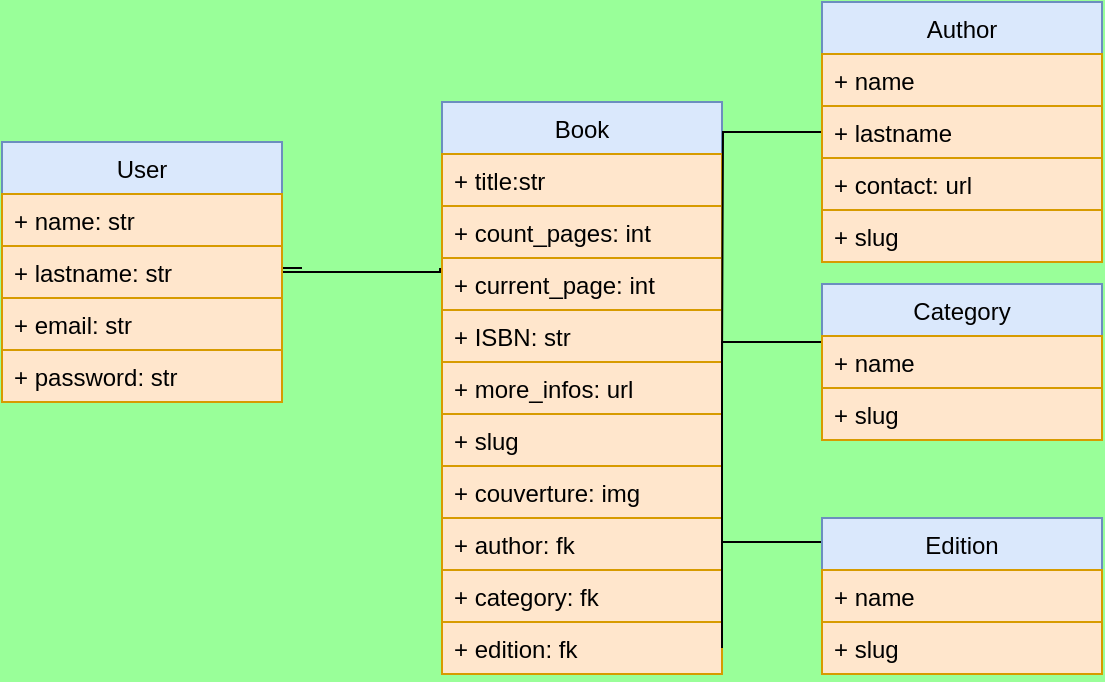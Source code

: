 <mxfile version="17.2.4" type="device"><diagram id="jw75CQpsn83hRO4EYYG2" name="Page-1"><mxGraphModel dx="868" dy="553" grid="1" gridSize="10" guides="1" tooltips="1" connect="1" arrows="1" fold="1" page="1" pageScale="1" pageWidth="827" pageHeight="1169" background="#99FF99" math="0" shadow="0"><root><mxCell id="0"/><mxCell id="1" parent="0"/><mxCell id="h6KIVcUZBPLd6REYuN6b-18" style="edgeStyle=orthogonalEdgeStyle;rounded=0;orthogonalLoop=1;jettySize=auto;html=1;endArrow=none;endFill=0;entryX=-0.007;entryY=0.192;entryDx=0;entryDy=0;entryPerimeter=0;" parent="1" target="-TG6Y20_GTpXQI4OTh_4-6" edge="1"><mxGeometry relative="1" as="geometry"><mxPoint x="330" y="203" as="sourcePoint"/><mxPoint x="390" y="125" as="targetPoint"/><Array as="points"><mxPoint x="320" y="203"/><mxPoint x="320" y="205"/><mxPoint x="399" y="205"/></Array></mxGeometry></mxCell><mxCell id="WjOVuIS_C_xh7FMgEXNU-1" value="User" style="swimlane;fontStyle=0;childLayout=stackLayout;horizontal=1;startSize=26;fillColor=#dae8fc;horizontalStack=0;resizeParent=1;resizeParentMax=0;resizeLast=0;collapsible=1;marginBottom=0;labelBackgroundColor=none;strokeColor=#6c8ebf;" parent="1" vertex="1"><mxGeometry x="180" y="140" width="140" height="130" as="geometry"/></mxCell><mxCell id="WjOVuIS_C_xh7FMgEXNU-2" value="+ name: str" style="text;strokeColor=#d79b00;fillColor=#ffe6cc;align=left;verticalAlign=top;spacingLeft=4;spacingRight=4;overflow=hidden;rotatable=0;points=[[0,0.5],[1,0.5]];portConstraint=eastwest;" parent="WjOVuIS_C_xh7FMgEXNU-1" vertex="1"><mxGeometry y="26" width="140" height="26" as="geometry"/></mxCell><mxCell id="WjOVuIS_C_xh7FMgEXNU-3" value="+ lastname: str" style="text;strokeColor=#d79b00;fillColor=#ffe6cc;align=left;verticalAlign=top;spacingLeft=4;spacingRight=4;overflow=hidden;rotatable=0;points=[[0,0.5],[1,0.5]];portConstraint=eastwest;" parent="WjOVuIS_C_xh7FMgEXNU-1" vertex="1"><mxGeometry y="52" width="140" height="26" as="geometry"/></mxCell><mxCell id="WjOVuIS_C_xh7FMgEXNU-4" value="+ email: str" style="text;strokeColor=#d79b00;fillColor=#ffe6cc;align=left;verticalAlign=top;spacingLeft=4;spacingRight=4;overflow=hidden;rotatable=0;points=[[0,0.5],[1,0.5]];portConstraint=eastwest;" parent="WjOVuIS_C_xh7FMgEXNU-1" vertex="1"><mxGeometry y="78" width="140" height="26" as="geometry"/></mxCell><mxCell id="h6KIVcUZBPLd6REYuN6b-1" value="+ password: str" style="text;strokeColor=#d79b00;fillColor=#ffe6cc;align=left;verticalAlign=top;spacingLeft=4;spacingRight=4;overflow=hidden;rotatable=0;points=[[0,0.5],[1,0.5]];portConstraint=eastwest;" parent="WjOVuIS_C_xh7FMgEXNU-1" vertex="1"><mxGeometry y="104" width="140" height="26" as="geometry"/></mxCell><mxCell id="h6KIVcUZBPLd6REYuN6b-2" value="Book" style="swimlane;fontStyle=0;childLayout=stackLayout;horizontal=1;startSize=26;fillColor=#dae8fc;horizontalStack=0;resizeParent=1;resizeParentMax=0;resizeLast=0;collapsible=1;marginBottom=0;strokeColor=#6c8ebf;" parent="1" vertex="1"><mxGeometry x="400" y="120" width="140" height="286" as="geometry"><mxRectangle x="400" y="160" width="60" height="120" as="alternateBounds"/></mxGeometry></mxCell><mxCell id="h6KIVcUZBPLd6REYuN6b-3" value="+ title:str" style="text;strokeColor=#d79b00;fillColor=#ffe6cc;align=left;verticalAlign=top;spacingLeft=4;spacingRight=4;overflow=hidden;rotatable=0;points=[[0,0.5],[1,0.5]];portConstraint=eastwest;" parent="h6KIVcUZBPLd6REYuN6b-2" vertex="1"><mxGeometry y="26" width="140" height="26" as="geometry"/></mxCell><mxCell id="h6KIVcUZBPLd6REYuN6b-4" value="+ count_pages: int" style="text;strokeColor=#d79b00;fillColor=#ffe6cc;align=left;verticalAlign=top;spacingLeft=4;spacingRight=4;overflow=hidden;rotatable=0;points=[[0,0.5],[1,0.5]];portConstraint=eastwest;" parent="h6KIVcUZBPLd6REYuN6b-2" vertex="1"><mxGeometry y="52" width="140" height="26" as="geometry"/></mxCell><mxCell id="-TG6Y20_GTpXQI4OTh_4-6" value="+ current_page: int" style="text;strokeColor=#d79b00;fillColor=#ffe6cc;align=left;verticalAlign=top;spacingLeft=4;spacingRight=4;overflow=hidden;rotatable=0;points=[[0,0.5],[1,0.5]];portConstraint=eastwest;" vertex="1" parent="h6KIVcUZBPLd6REYuN6b-2"><mxGeometry y="78" width="140" height="26" as="geometry"/></mxCell><mxCell id="-TG6Y20_GTpXQI4OTh_4-5" value="+ ISBN: str" style="text;strokeColor=#d79b00;fillColor=#ffe6cc;align=left;verticalAlign=top;spacingLeft=4;spacingRight=4;overflow=hidden;rotatable=0;points=[[0,0.5],[1,0.5]];portConstraint=eastwest;" vertex="1" parent="h6KIVcUZBPLd6REYuN6b-2"><mxGeometry y="104" width="140" height="26" as="geometry"/></mxCell><mxCell id="-TG6Y20_GTpXQI4OTh_4-7" value="+ more_infos: url" style="text;strokeColor=#d79b00;fillColor=#ffe6cc;align=left;verticalAlign=top;spacingLeft=4;spacingRight=4;overflow=hidden;rotatable=0;points=[[0,0.5],[1,0.5]];portConstraint=eastwest;" vertex="1" parent="h6KIVcUZBPLd6REYuN6b-2"><mxGeometry y="130" width="140" height="26" as="geometry"/></mxCell><mxCell id="h6KIVcUZBPLd6REYuN6b-16" value="+ slug" style="text;strokeColor=#d79b00;fillColor=#ffe6cc;align=left;verticalAlign=top;spacingLeft=4;spacingRight=4;overflow=hidden;rotatable=0;points=[[0,0.5],[1,0.5]];portConstraint=eastwest;" parent="h6KIVcUZBPLd6REYuN6b-2" vertex="1"><mxGeometry y="156" width="140" height="26" as="geometry"/></mxCell><mxCell id="h6KIVcUZBPLd6REYuN6b-17" value="+ couverture: img" style="text;strokeColor=#d79b00;fillColor=#ffe6cc;align=left;verticalAlign=top;spacingLeft=4;spacingRight=4;overflow=hidden;rotatable=0;points=[[0,0.5],[1,0.5]];portConstraint=eastwest;" parent="h6KIVcUZBPLd6REYuN6b-2" vertex="1"><mxGeometry y="182" width="140" height="26" as="geometry"/></mxCell><mxCell id="h6KIVcUZBPLd6REYuN6b-5" value="+ author: fk" style="text;strokeColor=#d79b00;fillColor=#ffe6cc;align=left;verticalAlign=top;spacingLeft=4;spacingRight=4;overflow=hidden;rotatable=0;points=[[0,0.5],[1,0.5]];portConstraint=eastwest;" parent="h6KIVcUZBPLd6REYuN6b-2" vertex="1"><mxGeometry y="208" width="140" height="26" as="geometry"/></mxCell><mxCell id="h6KIVcUZBPLd6REYuN6b-6" value="+ category: fk" style="text;strokeColor=#d79b00;fillColor=#ffe6cc;align=left;verticalAlign=top;spacingLeft=4;spacingRight=4;overflow=hidden;rotatable=0;points=[[0,0.5],[1,0.5]];portConstraint=eastwest;" parent="h6KIVcUZBPLd6REYuN6b-2" vertex="1"><mxGeometry y="234" width="140" height="26" as="geometry"/></mxCell><mxCell id="h6KIVcUZBPLd6REYuN6b-21" value="+ edition: fk" style="text;strokeColor=#d79b00;fillColor=#ffe6cc;align=left;verticalAlign=top;spacingLeft=4;spacingRight=4;overflow=hidden;rotatable=0;points=[[0,0.5],[1,0.5]];portConstraint=eastwest;" parent="h6KIVcUZBPLd6REYuN6b-2" vertex="1"><mxGeometry y="260" width="140" height="26" as="geometry"/></mxCell><mxCell id="h6KIVcUZBPLd6REYuN6b-19" style="edgeStyle=orthogonalEdgeStyle;rounded=0;orthogonalLoop=1;jettySize=auto;html=1;endArrow=none;endFill=0;" parent="1" source="h6KIVcUZBPLd6REYuN6b-7" edge="1"><mxGeometry relative="1" as="geometry"><mxPoint x="540" y="250" as="targetPoint"/></mxGeometry></mxCell><mxCell id="h6KIVcUZBPLd6REYuN6b-7" value="Author" style="swimlane;fontStyle=0;childLayout=stackLayout;horizontal=1;startSize=26;fillColor=#dae8fc;horizontalStack=0;resizeParent=1;resizeParentMax=0;resizeLast=0;collapsible=1;marginBottom=0;strokeColor=#6c8ebf;" parent="1" vertex="1"><mxGeometry x="590" y="70" width="140" height="130" as="geometry"/></mxCell><mxCell id="h6KIVcUZBPLd6REYuN6b-8" value="+ name" style="text;strokeColor=#d79b00;fillColor=#ffe6cc;align=left;verticalAlign=top;spacingLeft=4;spacingRight=4;overflow=hidden;rotatable=0;points=[[0,0.5],[1,0.5]];portConstraint=eastwest;" parent="h6KIVcUZBPLd6REYuN6b-7" vertex="1"><mxGeometry y="26" width="140" height="26" as="geometry"/></mxCell><mxCell id="h6KIVcUZBPLd6REYuN6b-9" value="+ lastname" style="text;strokeColor=#d79b00;fillColor=#ffe6cc;align=left;verticalAlign=top;spacingLeft=4;spacingRight=4;overflow=hidden;rotatable=0;points=[[0,0.5],[1,0.5]];portConstraint=eastwest;" parent="h6KIVcUZBPLd6REYuN6b-7" vertex="1"><mxGeometry y="52" width="140" height="26" as="geometry"/></mxCell><mxCell id="h6KIVcUZBPLd6REYuN6b-10" value="+ contact: url" style="text;strokeColor=#d79b00;fillColor=#ffe6cc;align=left;verticalAlign=top;spacingLeft=4;spacingRight=4;overflow=hidden;rotatable=0;points=[[0,0.5],[1,0.5]];portConstraint=eastwest;" parent="h6KIVcUZBPLd6REYuN6b-7" vertex="1"><mxGeometry y="78" width="140" height="26" as="geometry"/></mxCell><mxCell id="-TG6Y20_GTpXQI4OTh_4-2" value="+ slug" style="text;strokeColor=#d79b00;fillColor=#ffe6cc;align=left;verticalAlign=top;spacingLeft=4;spacingRight=4;overflow=hidden;rotatable=0;points=[[0,0.5],[1,0.5]];portConstraint=eastwest;" vertex="1" parent="h6KIVcUZBPLd6REYuN6b-7"><mxGeometry y="104" width="140" height="26" as="geometry"/></mxCell><mxCell id="h6KIVcUZBPLd6REYuN6b-20" style="edgeStyle=orthogonalEdgeStyle;rounded=0;orthogonalLoop=1;jettySize=auto;html=1;entryX=1;entryY=0.5;entryDx=0;entryDy=0;endArrow=none;endFill=0;" parent="1" source="h6KIVcUZBPLd6REYuN6b-12" target="h6KIVcUZBPLd6REYuN6b-6" edge="1"><mxGeometry relative="1" as="geometry"><Array as="points"><mxPoint x="540" y="240"/></Array></mxGeometry></mxCell><mxCell id="h6KIVcUZBPLd6REYuN6b-12" value="Category" style="swimlane;fontStyle=0;childLayout=stackLayout;horizontal=1;startSize=26;fillColor=#dae8fc;horizontalStack=0;resizeParent=1;resizeParentMax=0;resizeLast=0;collapsible=1;marginBottom=0;strokeColor=#6c8ebf;" parent="1" vertex="1"><mxGeometry x="590" y="211" width="140" height="78" as="geometry"/></mxCell><mxCell id="h6KIVcUZBPLd6REYuN6b-13" value="+ name" style="text;strokeColor=#d79b00;fillColor=#ffe6cc;align=left;verticalAlign=top;spacingLeft=4;spacingRight=4;overflow=hidden;rotatable=0;points=[[0,0.5],[1,0.5]];portConstraint=eastwest;" parent="h6KIVcUZBPLd6REYuN6b-12" vertex="1"><mxGeometry y="26" width="140" height="26" as="geometry"/></mxCell><mxCell id="-TG6Y20_GTpXQI4OTh_4-3" value="+ slug" style="text;strokeColor=#d79b00;fillColor=#ffe6cc;align=left;verticalAlign=top;spacingLeft=4;spacingRight=4;overflow=hidden;rotatable=0;points=[[0,0.5],[1,0.5]];portConstraint=eastwest;" vertex="1" parent="h6KIVcUZBPLd6REYuN6b-12"><mxGeometry y="52" width="140" height="26" as="geometry"/></mxCell><mxCell id="-TG6Y20_GTpXQI4OTh_4-1" style="edgeStyle=orthogonalEdgeStyle;rounded=0;orthogonalLoop=1;jettySize=auto;html=1;entryX=1;entryY=0.5;entryDx=0;entryDy=0;endArrow=none;endFill=0;" edge="1" parent="1" source="h6KIVcUZBPLd6REYuN6b-22" target="h6KIVcUZBPLd6REYuN6b-21"><mxGeometry relative="1" as="geometry"><Array as="points"><mxPoint x="540" y="340"/></Array></mxGeometry></mxCell><mxCell id="h6KIVcUZBPLd6REYuN6b-22" value="Edition" style="swimlane;fontStyle=0;childLayout=stackLayout;horizontal=1;startSize=26;fillColor=#dae8fc;horizontalStack=0;resizeParent=1;resizeParentMax=0;resizeLast=0;collapsible=1;marginBottom=0;strokeColor=#6c8ebf;" parent="1" vertex="1"><mxGeometry x="590" y="328" width="140" height="78" as="geometry"/></mxCell><mxCell id="h6KIVcUZBPLd6REYuN6b-23" value="+ name" style="text;strokeColor=#d79b00;fillColor=#ffe6cc;align=left;verticalAlign=top;spacingLeft=4;spacingRight=4;overflow=hidden;rotatable=0;points=[[0,0.5],[1,0.5]];portConstraint=eastwest;" parent="h6KIVcUZBPLd6REYuN6b-22" vertex="1"><mxGeometry y="26" width="140" height="26" as="geometry"/></mxCell><mxCell id="-TG6Y20_GTpXQI4OTh_4-4" value="+ slug" style="text;strokeColor=#d79b00;fillColor=#ffe6cc;align=left;verticalAlign=top;spacingLeft=4;spacingRight=4;overflow=hidden;rotatable=0;points=[[0,0.5],[1,0.5]];portConstraint=eastwest;" vertex="1" parent="h6KIVcUZBPLd6REYuN6b-22"><mxGeometry y="52" width="140" height="26" as="geometry"/></mxCell></root></mxGraphModel></diagram></mxfile>